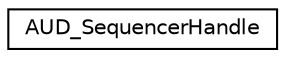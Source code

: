 digraph G
{
  edge [fontname="Helvetica",fontsize="10",labelfontname="Helvetica",labelfontsize="10"];
  node [fontname="Helvetica",fontsize="10",shape=record];
  rankdir=LR;
  Node1 [label="AUD_SequencerHandle",height=0.2,width=0.4,color="black", fillcolor="white", style="filled",URL="$da/ded/classAUD__SequencerHandle.html"];
}

